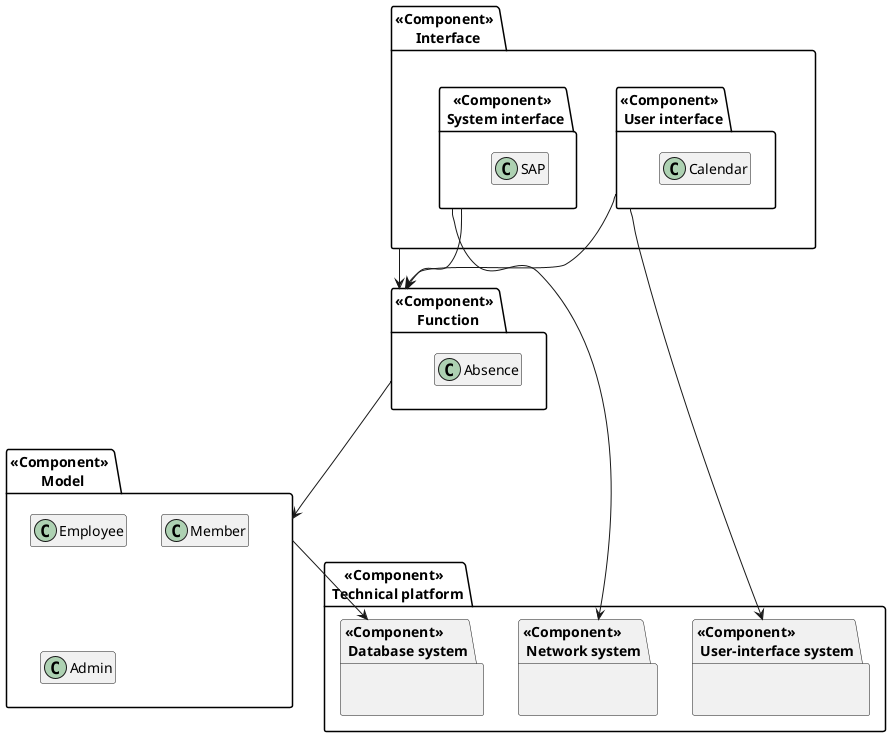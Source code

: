 @startuml component_diagram
top to bottom direction
hide empty methods
hide empty members

package "<<Component>> \n Interface" {
    package "<<Component>> \n System interface"{
        class SAP {}
    }
    package "<<Component>> \n User interface"{
        class Calendar {}

    }

}



package "<<Component>> \n Function" {
    class Absence {}


}
package "<<Component>> \n Model" {
    class Employee {}

    class Member {}

    class Admin {}


}

package "<<Component>> \n Technical platform"{
    package "<<Component>> \n Database system"{

    }

    package "<<Component>> \n User-interface system"{

    }

    package "<<Component>> \n Network system"{

    }




}

"<<Component>> \n Model" --> "<<Component>> \n Database system"
"<<Component>> \n System interface" --> "<<Component>> \n Function"
"<<Component>> \n System interface" --> "<<Component>> \n Network system"

"<<Component>> \n User interface" --> "<<Component>> \n User-interface system"
"<<Component>> \n User interface" --> "<<Component>> \n Function"


"<<Component>> \n Interface" --> "<<Component>> \n Function"

"<<Component>> \n Function" --> "<<Component>> \n Model"



@enduml